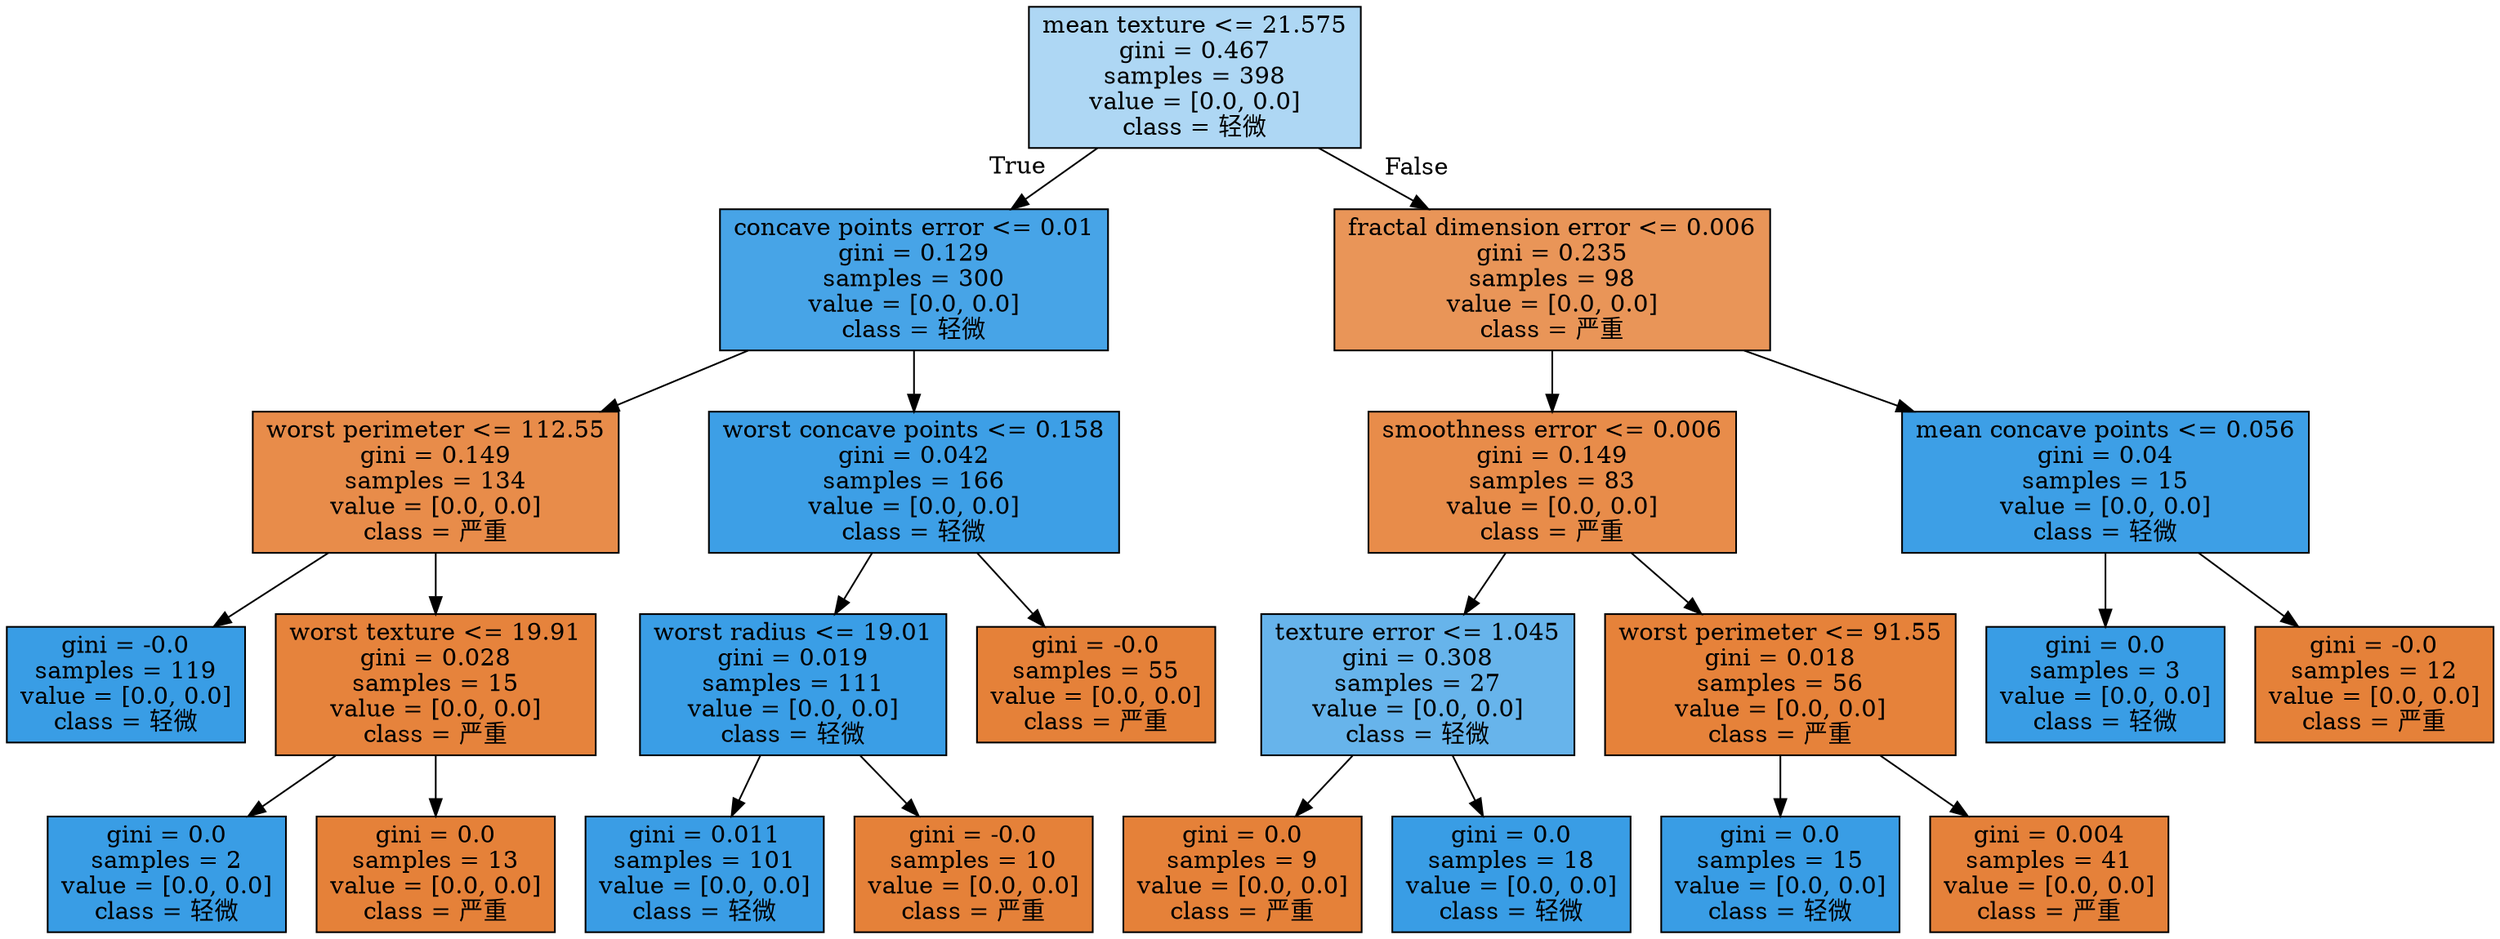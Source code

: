 digraph Tree {
node [shape=box, style="filled", color="black"] ;
0 [label="mean texture <= 21.575\ngini = 0.467\nsamples = 398\nvalue = [0.0, 0.0]\nclass = 轻微", fillcolor="#399de568"] ;
1 [label="concave points error <= 0.01\ngini = 0.129\nsamples = 300\nvalue = [0.0, 0.0]\nclass = 轻微", fillcolor="#399de5ec"] ;
0 -> 1 [labeldistance=2.5, labelangle=45, headlabel="True"] ;
2 [label="worst perimeter <= 112.55\ngini = 0.149\nsamples = 134\nvalue = [0.0, 0.0]\nclass = 严重", fillcolor="#e58139e9"] ;
1 -> 2 ;
3 [label="gini = -0.0\nsamples = 119\nvalue = [0.0, 0.0]\nclass = 轻微", fillcolor="#399de5ff"] ;
2 -> 3 ;
4 [label="worst texture <= 19.91\ngini = 0.028\nsamples = 15\nvalue = [0.0, 0.0]\nclass = 严重", fillcolor="#e58139fb"] ;
2 -> 4 ;
5 [label="gini = 0.0\nsamples = 2\nvalue = [0.0, 0.0]\nclass = 轻微", fillcolor="#399de5ff"] ;
4 -> 5 ;
6 [label="gini = 0.0\nsamples = 13\nvalue = [0.0, 0.0]\nclass = 严重", fillcolor="#e58139ff"] ;
4 -> 6 ;
7 [label="worst concave points <= 0.158\ngini = 0.042\nsamples = 166\nvalue = [0.0, 0.0]\nclass = 轻微", fillcolor="#399de5f9"] ;
1 -> 7 ;
8 [label="worst radius <= 19.01\ngini = 0.019\nsamples = 111\nvalue = [0.0, 0.0]\nclass = 轻微", fillcolor="#399de5fd"] ;
7 -> 8 ;
9 [label="gini = 0.011\nsamples = 101\nvalue = [0.0, 0.0]\nclass = 轻微", fillcolor="#399de5fe"] ;
8 -> 9 ;
10 [label="gini = -0.0\nsamples = 10\nvalue = [0.0, 0.0]\nclass = 严重", fillcolor="#e58139ff"] ;
8 -> 10 ;
11 [label="gini = -0.0\nsamples = 55\nvalue = [0.0, 0.0]\nclass = 严重", fillcolor="#e58139ff"] ;
7 -> 11 ;
12 [label="fractal dimension error <= 0.006\ngini = 0.235\nsamples = 98\nvalue = [0.0, 0.0]\nclass = 严重", fillcolor="#e58139d7"] ;
0 -> 12 [labeldistance=2.5, labelangle=-45, headlabel="False"] ;
13 [label="smoothness error <= 0.006\ngini = 0.149\nsamples = 83\nvalue = [0.0, 0.0]\nclass = 严重", fillcolor="#e58139e9"] ;
12 -> 13 ;
14 [label="texture error <= 1.045\ngini = 0.308\nsamples = 27\nvalue = [0.0, 0.0]\nclass = 轻微", fillcolor="#399de5c3"] ;
13 -> 14 ;
15 [label="gini = 0.0\nsamples = 9\nvalue = [0.0, 0.0]\nclass = 严重", fillcolor="#e58139ff"] ;
14 -> 15 ;
16 [label="gini = 0.0\nsamples = 18\nvalue = [0.0, 0.0]\nclass = 轻微", fillcolor="#399de5ff"] ;
14 -> 16 ;
17 [label="worst perimeter <= 91.55\ngini = 0.018\nsamples = 56\nvalue = [0.0, 0.0]\nclass = 严重", fillcolor="#e58139fd"] ;
13 -> 17 ;
18 [label="gini = 0.0\nsamples = 15\nvalue = [0.0, 0.0]\nclass = 轻微", fillcolor="#399de5ff"] ;
17 -> 18 ;
19 [label="gini = 0.004\nsamples = 41\nvalue = [0.0, 0.0]\nclass = 严重", fillcolor="#e58139fe"] ;
17 -> 19 ;
20 [label="mean concave points <= 0.056\ngini = 0.04\nsamples = 15\nvalue = [0.0, 0.0]\nclass = 轻微", fillcolor="#399de5fa"] ;
12 -> 20 ;
21 [label="gini = 0.0\nsamples = 3\nvalue = [0.0, 0.0]\nclass = 轻微", fillcolor="#399de5ff"] ;
20 -> 21 ;
22 [label="gini = -0.0\nsamples = 12\nvalue = [0.0, 0.0]\nclass = 严重", fillcolor="#e58139ff"] ;
20 -> 22 ;
}